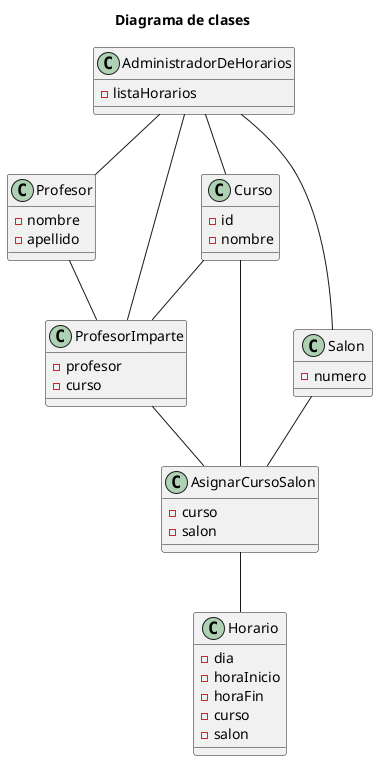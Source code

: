 @startuml
title Diagrama de clases

class AdministradorDeHorarios {
    - listaHorarios
}

class Profesor {
    - nombre
    - apellido
}

class Curso {
    - id
    - nombre
}

class Salon {
    - numero
}

class Horario {
    - dia
    - horaInicio
    - horaFin
    - curso
    - salon
}

class ProfesorImparte {
    - profesor
    - curso
}

class AsignarCursoSalon {
    - curso
    - salon
}

AdministradorDeHorarios -- Profesor
AdministradorDeHorarios -- Curso
AdministradorDeHorarios -- Salon

AdministradorDeHorarios -- ProfesorImparte
ProfesorImparte -- AsignarCursoSalon
AsignarCursoSalon -- Horario

Profesor -- ProfesorImparte
Curso -- ProfesorImparte
Curso -- AsignarCursoSalon
Salon -- AsignarCursoSalon
@enduml